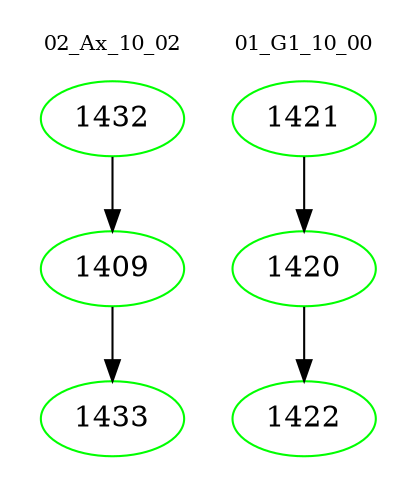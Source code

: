 digraph{
subgraph cluster_0 {
color = white
label = "02_Ax_10_02";
fontsize=10;
T0_1432 [label="1432", color="green"]
T0_1432 -> T0_1409 [color="black"]
T0_1409 [label="1409", color="green"]
T0_1409 -> T0_1433 [color="black"]
T0_1433 [label="1433", color="green"]
}
subgraph cluster_1 {
color = white
label = "01_G1_10_00";
fontsize=10;
T1_1421 [label="1421", color="green"]
T1_1421 -> T1_1420 [color="black"]
T1_1420 [label="1420", color="green"]
T1_1420 -> T1_1422 [color="black"]
T1_1422 [label="1422", color="green"]
}
}

